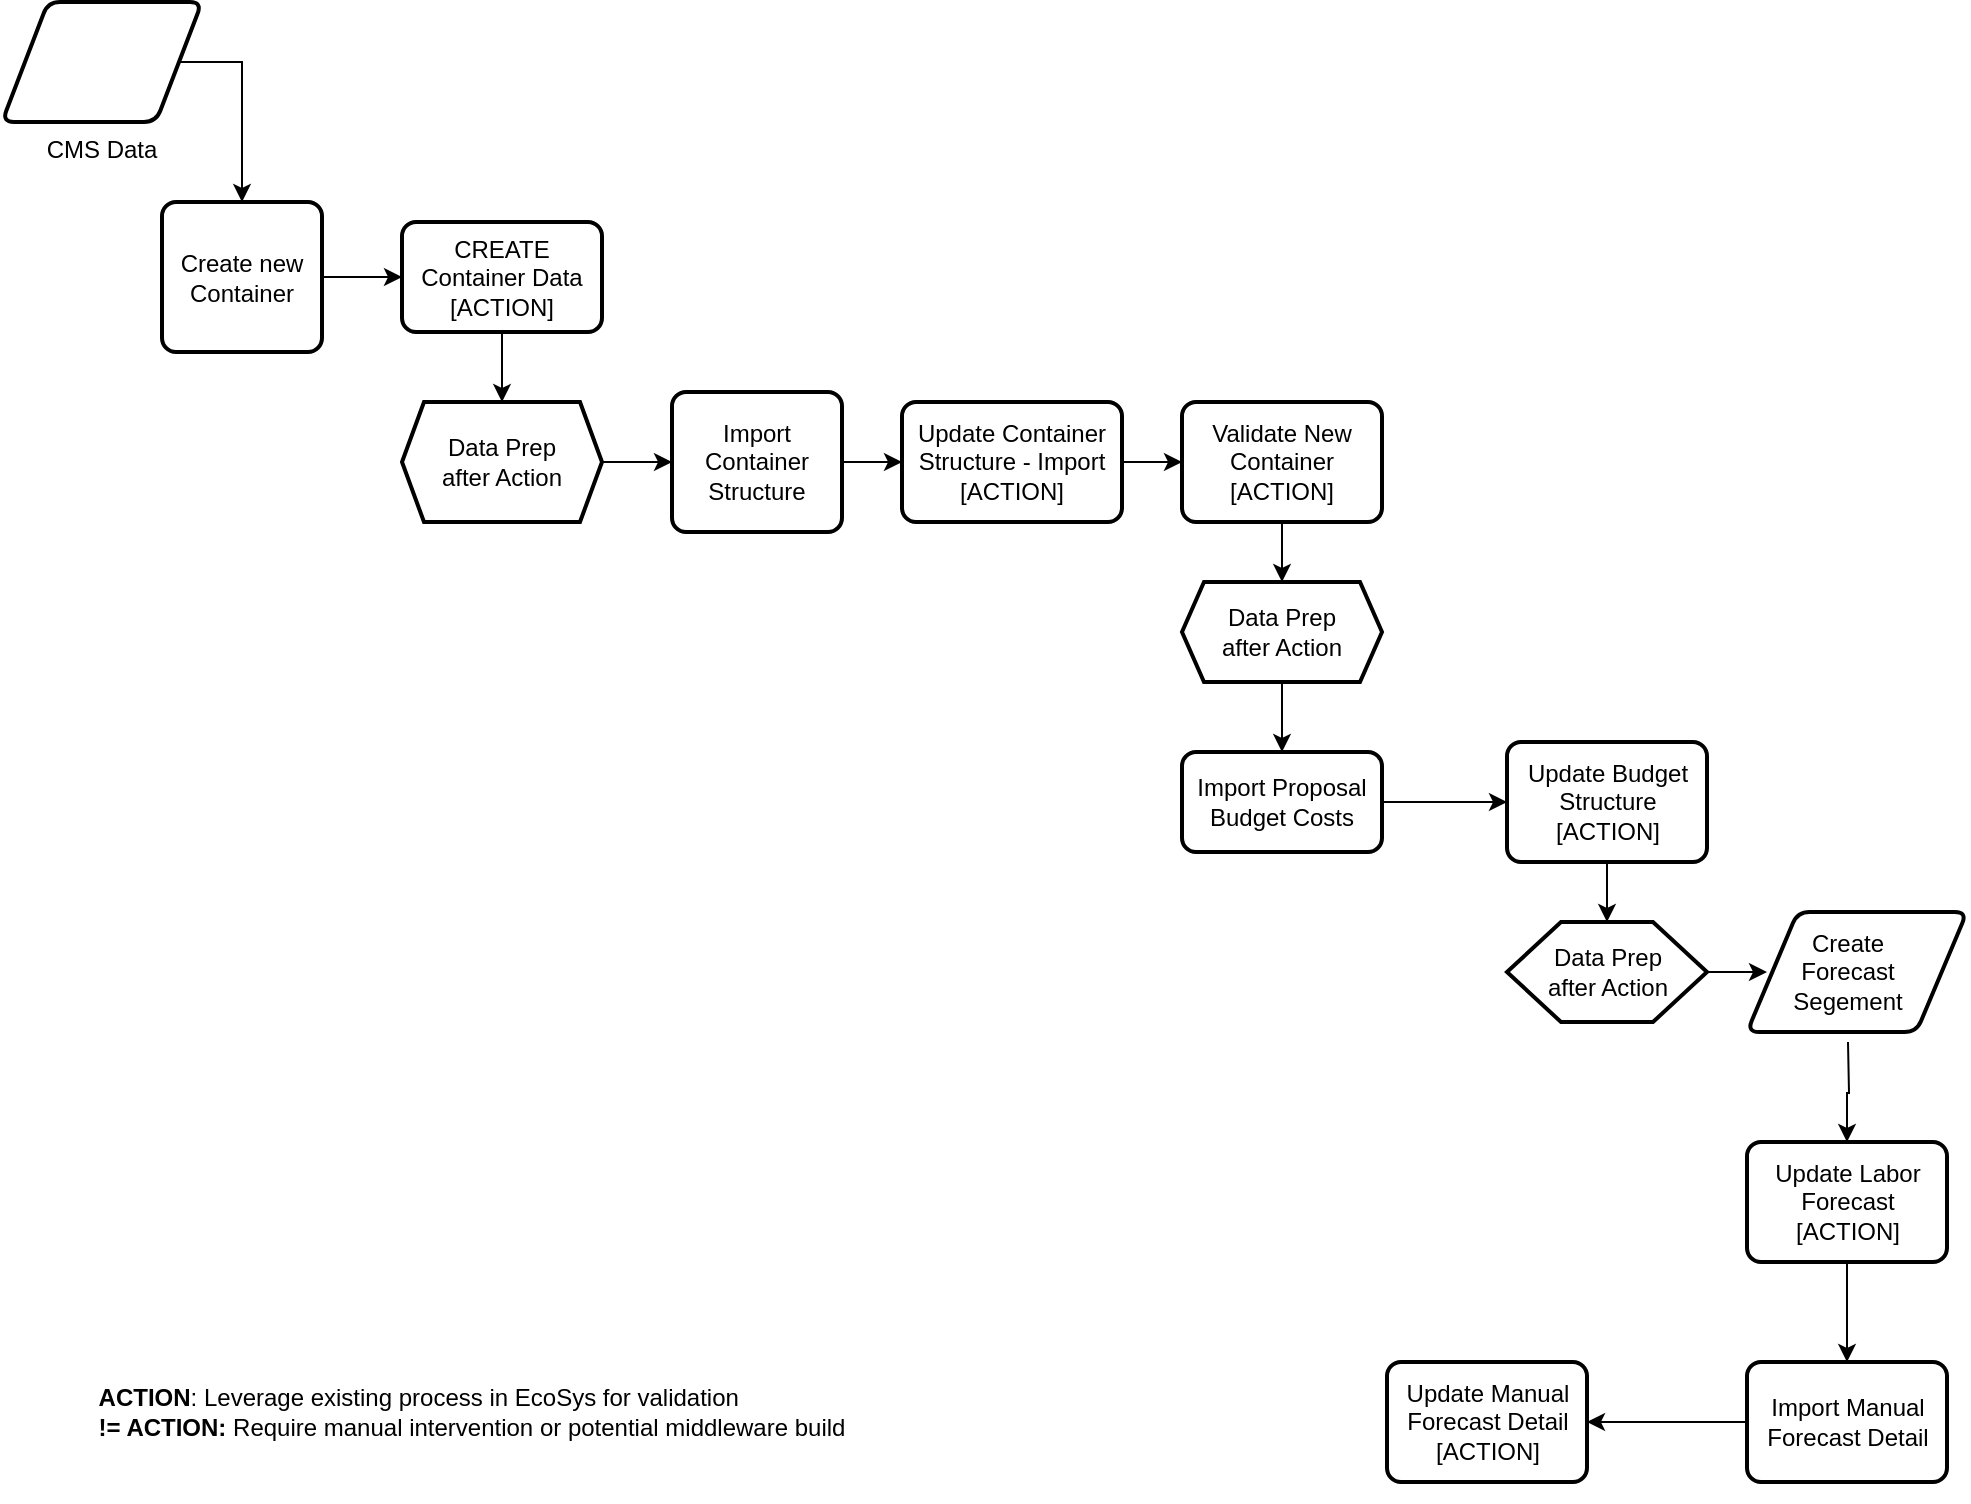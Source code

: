 <mxfile version="10.6.1" type="github"><diagram id="_hpkCaQpB6SOCh3wA2gk" name="Page-1"><mxGraphModel dx="1394" dy="715" grid="1" gridSize="10" guides="1" tooltips="1" connect="1" arrows="1" fold="1" page="1" pageScale="1" pageWidth="1100" pageHeight="850" math="0" shadow="0"><root><mxCell id="0"/><mxCell id="1" parent="0"/><mxCell id="mI7xXcC7qfw0bfc-3ExW-52" style="edgeStyle=orthogonalEdgeStyle;rounded=0;orthogonalLoop=1;jettySize=auto;html=1;exitX=1;exitY=0.5;exitDx=0;exitDy=0;entryX=0.5;entryY=0;entryDx=0;entryDy=0;" parent="1" source="mI7xXcC7qfw0bfc-3ExW-1" target="mI7xXcC7qfw0bfc-3ExW-4" edge="1"><mxGeometry relative="1" as="geometry"><Array as="points"><mxPoint x="140" y="60"/></Array></mxGeometry></mxCell><mxCell id="mI7xXcC7qfw0bfc-3ExW-1" value="CMS Data" style="verticalLabelPosition=bottom;verticalAlign=top;html=1;strokeWidth=2;shape=parallelogram;perimeter=parallelogramPerimeter;whiteSpace=wrap;rounded=1;arcSize=12;size=0.23;" parent="1" vertex="1"><mxGeometry x="20" y="30" width="100" height="60" as="geometry"/></mxCell><mxCell id="mI7xXcC7qfw0bfc-3ExW-57" style="edgeStyle=orthogonalEdgeStyle;rounded=0;orthogonalLoop=1;jettySize=auto;html=1;exitX=1;exitY=0.5;exitDx=0;exitDy=0;entryX=0;entryY=0.5;entryDx=0;entryDy=0;" parent="1" source="mI7xXcC7qfw0bfc-3ExW-4" target="mI7xXcC7qfw0bfc-3ExW-9" edge="1"><mxGeometry relative="1" as="geometry"/></mxCell><mxCell id="mI7xXcC7qfw0bfc-3ExW-4" value="Create new Container&lt;br&gt;" style="rounded=1;whiteSpace=wrap;html=1;absoluteArcSize=1;arcSize=14;strokeWidth=2;" parent="1" vertex="1"><mxGeometry x="100" y="130" width="80" height="75" as="geometry"/></mxCell><mxCell id="mI7xXcC7qfw0bfc-3ExW-21" style="edgeStyle=orthogonalEdgeStyle;rounded=0;orthogonalLoop=1;jettySize=auto;html=1;exitX=1;exitY=0.5;exitDx=0;exitDy=0;entryX=0;entryY=0.5;entryDx=0;entryDy=0;" parent="1" source="mI7xXcC7qfw0bfc-3ExW-6" target="mI7xXcC7qfw0bfc-3ExW-13" edge="1"><mxGeometry relative="1" as="geometry"/></mxCell><mxCell id="mI7xXcC7qfw0bfc-3ExW-6" value="" style="verticalLabelPosition=bottom;verticalAlign=top;html=1;strokeWidth=2;shape=hexagon;perimeter=hexagonPerimeter2;arcSize=6;size=0.11;" parent="1" vertex="1"><mxGeometry x="220" y="230" width="100" height="60" as="geometry"/></mxCell><mxCell id="mI7xXcC7qfw0bfc-3ExW-10" style="edgeStyle=orthogonalEdgeStyle;rounded=0;orthogonalLoop=1;jettySize=auto;html=1;exitX=0.5;exitY=1;exitDx=0;exitDy=0;entryX=0.5;entryY=0;entryDx=0;entryDy=0;" parent="1" source="mI7xXcC7qfw0bfc-3ExW-9" target="mI7xXcC7qfw0bfc-3ExW-6" edge="1"><mxGeometry relative="1" as="geometry"/></mxCell><mxCell id="mI7xXcC7qfw0bfc-3ExW-9" value="CREATE Container Data&lt;br&gt;[ACTION]&lt;br&gt;" style="rounded=1;whiteSpace=wrap;html=1;absoluteArcSize=1;arcSize=14;strokeWidth=2;" parent="1" vertex="1"><mxGeometry x="220" y="140" width="100" height="55" as="geometry"/></mxCell><mxCell id="mI7xXcC7qfw0bfc-3ExW-11" value="Data Prep after Action" style="text;html=1;strokeColor=none;fillColor=none;align=center;verticalAlign=middle;whiteSpace=wrap;rounded=0;" parent="1" vertex="1"><mxGeometry x="230" y="250" width="80" height="20" as="geometry"/></mxCell><mxCell id="mI7xXcC7qfw0bfc-3ExW-67" style="edgeStyle=orthogonalEdgeStyle;rounded=0;orthogonalLoop=1;jettySize=auto;html=1;exitX=1;exitY=0.5;exitDx=0;exitDy=0;" parent="1" source="mI7xXcC7qfw0bfc-3ExW-13" target="mI7xXcC7qfw0bfc-3ExW-16" edge="1"><mxGeometry relative="1" as="geometry"/></mxCell><mxCell id="mI7xXcC7qfw0bfc-3ExW-13" value="Import Container&lt;br&gt;Structure&lt;br&gt;" style="rounded=1;whiteSpace=wrap;html=1;absoluteArcSize=1;arcSize=14;strokeWidth=2;" parent="1" vertex="1"><mxGeometry x="355" y="225" width="85" height="70" as="geometry"/></mxCell><mxCell id="mI7xXcC7qfw0bfc-3ExW-68" style="edgeStyle=orthogonalEdgeStyle;rounded=0;orthogonalLoop=1;jettySize=auto;html=1;exitX=1;exitY=0.5;exitDx=0;exitDy=0;entryX=0;entryY=0.5;entryDx=0;entryDy=0;" parent="1" source="mI7xXcC7qfw0bfc-3ExW-16" target="mI7xXcC7qfw0bfc-3ExW-19" edge="1"><mxGeometry relative="1" as="geometry"/></mxCell><mxCell id="mI7xXcC7qfw0bfc-3ExW-16" value="Update Container Structure - Import&lt;br&gt;[ACTION]&lt;br&gt;" style="rounded=1;whiteSpace=wrap;html=1;absoluteArcSize=1;arcSize=14;strokeWidth=2;" parent="1" vertex="1"><mxGeometry x="470" y="230" width="110" height="60" as="geometry"/></mxCell><mxCell id="mI7xXcC7qfw0bfc-3ExW-36" style="edgeStyle=orthogonalEdgeStyle;rounded=0;orthogonalLoop=1;jettySize=auto;html=1;exitX=1;exitY=0.5;exitDx=0;exitDy=0;entryX=0;entryY=0.5;entryDx=0;entryDy=0;" parent="1" source="mI7xXcC7qfw0bfc-3ExW-25" target="mI7xXcC7qfw0bfc-3ExW-28" edge="1"><mxGeometry relative="1" as="geometry"/></mxCell><mxCell id="mI7xXcC7qfw0bfc-3ExW-25" value="Import Proposal Budget Costs&lt;br&gt;" style="rounded=1;whiteSpace=wrap;html=1;absoluteArcSize=1;arcSize=14;strokeWidth=2;" parent="1" vertex="1"><mxGeometry x="610" y="405" width="100" height="50" as="geometry"/></mxCell><mxCell id="mI7xXcC7qfw0bfc-3ExW-37" style="edgeStyle=orthogonalEdgeStyle;rounded=0;orthogonalLoop=1;jettySize=auto;html=1;exitX=0.5;exitY=1;exitDx=0;exitDy=0;entryX=0.5;entryY=0;entryDx=0;entryDy=0;" parent="1" source="mI7xXcC7qfw0bfc-3ExW-28" target="mI7xXcC7qfw0bfc-3ExW-32" edge="1"><mxGeometry relative="1" as="geometry"/></mxCell><mxCell id="mI7xXcC7qfw0bfc-3ExW-28" value="Update Budget Structure&lt;br&gt;[ACTION]&lt;br&gt;" style="rounded=1;whiteSpace=wrap;html=1;absoluteArcSize=1;arcSize=14;strokeWidth=2;" parent="1" vertex="1"><mxGeometry x="772.5" y="400" width="100" height="60" as="geometry"/></mxCell><mxCell id="mI7xXcC7qfw0bfc-3ExW-69" style="edgeStyle=orthogonalEdgeStyle;rounded=0;orthogonalLoop=1;jettySize=auto;html=1;exitX=0.5;exitY=1;exitDx=0;exitDy=0;entryX=0.5;entryY=0;entryDx=0;entryDy=0;" parent="1" source="mI7xXcC7qfw0bfc-3ExW-19" target="mI7xXcC7qfw0bfc-3ExW-62" edge="1"><mxGeometry relative="1" as="geometry"/></mxCell><mxCell id="mI7xXcC7qfw0bfc-3ExW-19" value="Validate New Container&lt;br&gt;[ACTION]&lt;br&gt;" style="rounded=1;whiteSpace=wrap;html=1;absoluteArcSize=1;arcSize=14;strokeWidth=2;" parent="1" vertex="1"><mxGeometry x="610" y="230" width="100" height="60" as="geometry"/></mxCell><mxCell id="mI7xXcC7qfw0bfc-3ExW-44" style="edgeStyle=orthogonalEdgeStyle;rounded=0;orthogonalLoop=1;jettySize=auto;html=1;exitX=1;exitY=0.5;exitDx=0;exitDy=0;entryX=0;entryY=0.5;entryDx=0;entryDy=0;" parent="1" source="mI7xXcC7qfw0bfc-3ExW-32" target="mI7xXcC7qfw0bfc-3ExW-41" edge="1"><mxGeometry relative="1" as="geometry"/></mxCell><mxCell id="mI7xXcC7qfw0bfc-3ExW-32" value="" style="verticalLabelPosition=bottom;verticalAlign=top;html=1;strokeWidth=2;shape=hexagon;perimeter=hexagonPerimeter2;arcSize=6;size=0.27;" parent="1" vertex="1"><mxGeometry x="772.5" y="490" width="100" height="50" as="geometry"/></mxCell><mxCell id="mI7xXcC7qfw0bfc-3ExW-35" value="Data Prep after Action" style="text;html=1;strokeColor=none;fillColor=none;align=center;verticalAlign=middle;whiteSpace=wrap;rounded=0;" parent="1" vertex="1"><mxGeometry x="782.5" y="505" width="80" height="20" as="geometry"/></mxCell><mxCell id="mI7xXcC7qfw0bfc-3ExW-40" value="" style="verticalLabelPosition=bottom;verticalAlign=top;html=1;strokeWidth=2;shape=parallelogram;perimeter=parallelogramPerimeter;whiteSpace=wrap;rounded=1;arcSize=12;size=0.23;" parent="1" vertex="1"><mxGeometry x="892.5" y="485" width="110" height="60" as="geometry"/></mxCell><mxCell id="mI7xXcC7qfw0bfc-3ExW-73" style="edgeStyle=orthogonalEdgeStyle;rounded=0;orthogonalLoop=1;jettySize=auto;html=1;entryX=0.5;entryY=0;entryDx=0;entryDy=0;" parent="1" target="mI7xXcC7qfw0bfc-3ExW-45" edge="1"><mxGeometry relative="1" as="geometry"><mxPoint x="943" y="550" as="sourcePoint"/></mxGeometry></mxCell><mxCell id="mI7xXcC7qfw0bfc-3ExW-41" value="Create Forecast Segement" style="text;html=1;strokeColor=none;fillColor=none;align=center;verticalAlign=middle;whiteSpace=wrap;rounded=0;" parent="1" vertex="1"><mxGeometry x="902.5" y="505" width="80" height="20" as="geometry"/></mxCell><mxCell id="mI7xXcC7qfw0bfc-3ExW-49" value="" style="edgeStyle=orthogonalEdgeStyle;rounded=0;orthogonalLoop=1;jettySize=auto;html=1;" parent="1" source="mI7xXcC7qfw0bfc-3ExW-45" target="mI7xXcC7qfw0bfc-3ExW-48" edge="1"><mxGeometry relative="1" as="geometry"/></mxCell><mxCell id="mI7xXcC7qfw0bfc-3ExW-45" value="Update Labor Forecast&lt;br&gt;[ACTION]&lt;br&gt;" style="rounded=1;whiteSpace=wrap;html=1;absoluteArcSize=1;arcSize=14;strokeWidth=2;" parent="1" vertex="1"><mxGeometry x="892.5" y="600" width="100" height="60" as="geometry"/></mxCell><mxCell id="6I3Jz-iox5z8v7yIQylR-2" value="" style="edgeStyle=orthogonalEdgeStyle;rounded=0;orthogonalLoop=1;jettySize=auto;html=1;" edge="1" parent="1" source="mI7xXcC7qfw0bfc-3ExW-48" target="6I3Jz-iox5z8v7yIQylR-1"><mxGeometry relative="1" as="geometry"/></mxCell><mxCell id="mI7xXcC7qfw0bfc-3ExW-48" value="Import Manual Forecast Detail&lt;br&gt;" style="rounded=1;whiteSpace=wrap;html=1;absoluteArcSize=1;arcSize=14;strokeWidth=2;" parent="1" vertex="1"><mxGeometry x="892.5" y="710" width="100" height="60" as="geometry"/></mxCell><mxCell id="6I3Jz-iox5z8v7yIQylR-1" value="Update Manual Forecast Detail&lt;br&gt;[ACTION]&lt;br&gt;" style="rounded=1;whiteSpace=wrap;html=1;absoluteArcSize=1;arcSize=14;strokeWidth=2;" vertex="1" parent="1"><mxGeometry x="712.5" y="710" width="100" height="60" as="geometry"/></mxCell><mxCell id="mI7xXcC7qfw0bfc-3ExW-50" value="&lt;div style=&quot;text-align: left&quot;&gt;&lt;span&gt;&lt;b&gt;ACTION&lt;/b&gt;: Leverage existing process in EcoSys for validation&lt;/span&gt;&lt;/div&gt;&lt;div style=&quot;text-align: left&quot;&gt;&lt;b&gt;!= ACTION:&lt;/b&gt; Require manual intervention or potential middleware build&lt;/div&gt;" style="text;html=1;strokeColor=none;fillColor=none;align=center;verticalAlign=middle;whiteSpace=wrap;rounded=0;" parent="1" vertex="1"><mxGeometry x="40" y="690" width="430" height="90" as="geometry"/></mxCell><mxCell id="mI7xXcC7qfw0bfc-3ExW-72" style="edgeStyle=orthogonalEdgeStyle;rounded=0;orthogonalLoop=1;jettySize=auto;html=1;exitX=0.5;exitY=1;exitDx=0;exitDy=0;entryX=0.5;entryY=0;entryDx=0;entryDy=0;" parent="1" source="mI7xXcC7qfw0bfc-3ExW-62" target="mI7xXcC7qfw0bfc-3ExW-25" edge="1"><mxGeometry relative="1" as="geometry"/></mxCell><mxCell id="mI7xXcC7qfw0bfc-3ExW-62" value="" style="verticalLabelPosition=bottom;verticalAlign=top;html=1;strokeWidth=2;shape=hexagon;perimeter=hexagonPerimeter2;arcSize=6;size=0.11;" parent="1" vertex="1"><mxGeometry x="610" y="320" width="100" height="50" as="geometry"/></mxCell><mxCell id="mI7xXcC7qfw0bfc-3ExW-63" value="Data Prep after Action" style="text;html=1;strokeColor=none;fillColor=none;align=center;verticalAlign=middle;whiteSpace=wrap;rounded=0;" parent="1" vertex="1"><mxGeometry x="620" y="335" width="80" height="20" as="geometry"/></mxCell></root></mxGraphModel></diagram></mxfile>